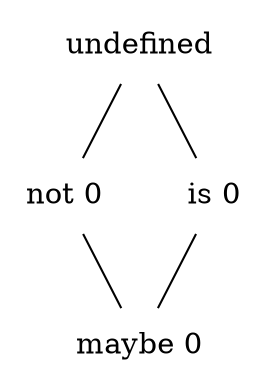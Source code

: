 graph{
   node [shape=plaintext]
   a [label="not 0"];
   b [label="maybe 0"];
   c [label="is 0"];
   d [label="undefined"];   

   d -- a; 
   d -- c;
   a -- b;
   c -- b;

}
